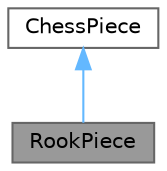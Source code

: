digraph "RookPiece"
{
 // LATEX_PDF_SIZE
  bgcolor="transparent";
  edge [fontname=Helvetica,fontsize=10,labelfontname=Helvetica,labelfontsize=10];
  node [fontname=Helvetica,fontsize=10,shape=box,height=0.2,width=0.4];
  Node1 [id="Node000001",label="RookPiece",height=0.2,width=0.4,color="gray40", fillcolor="grey60", style="filled", fontcolor="black",tooltip="The RookPiece class represents the rook chess piece."];
  Node2 -> Node1 [id="edge1_Node000001_Node000002",dir="back",color="steelblue1",style="solid",tooltip=" "];
  Node2 [id="Node000002",label="ChessPiece",height=0.2,width=0.4,color="gray40", fillcolor="white", style="filled",URL="$class_chess_piece.html",tooltip="The ChessPiece class represents a generic chess piece."];
}
